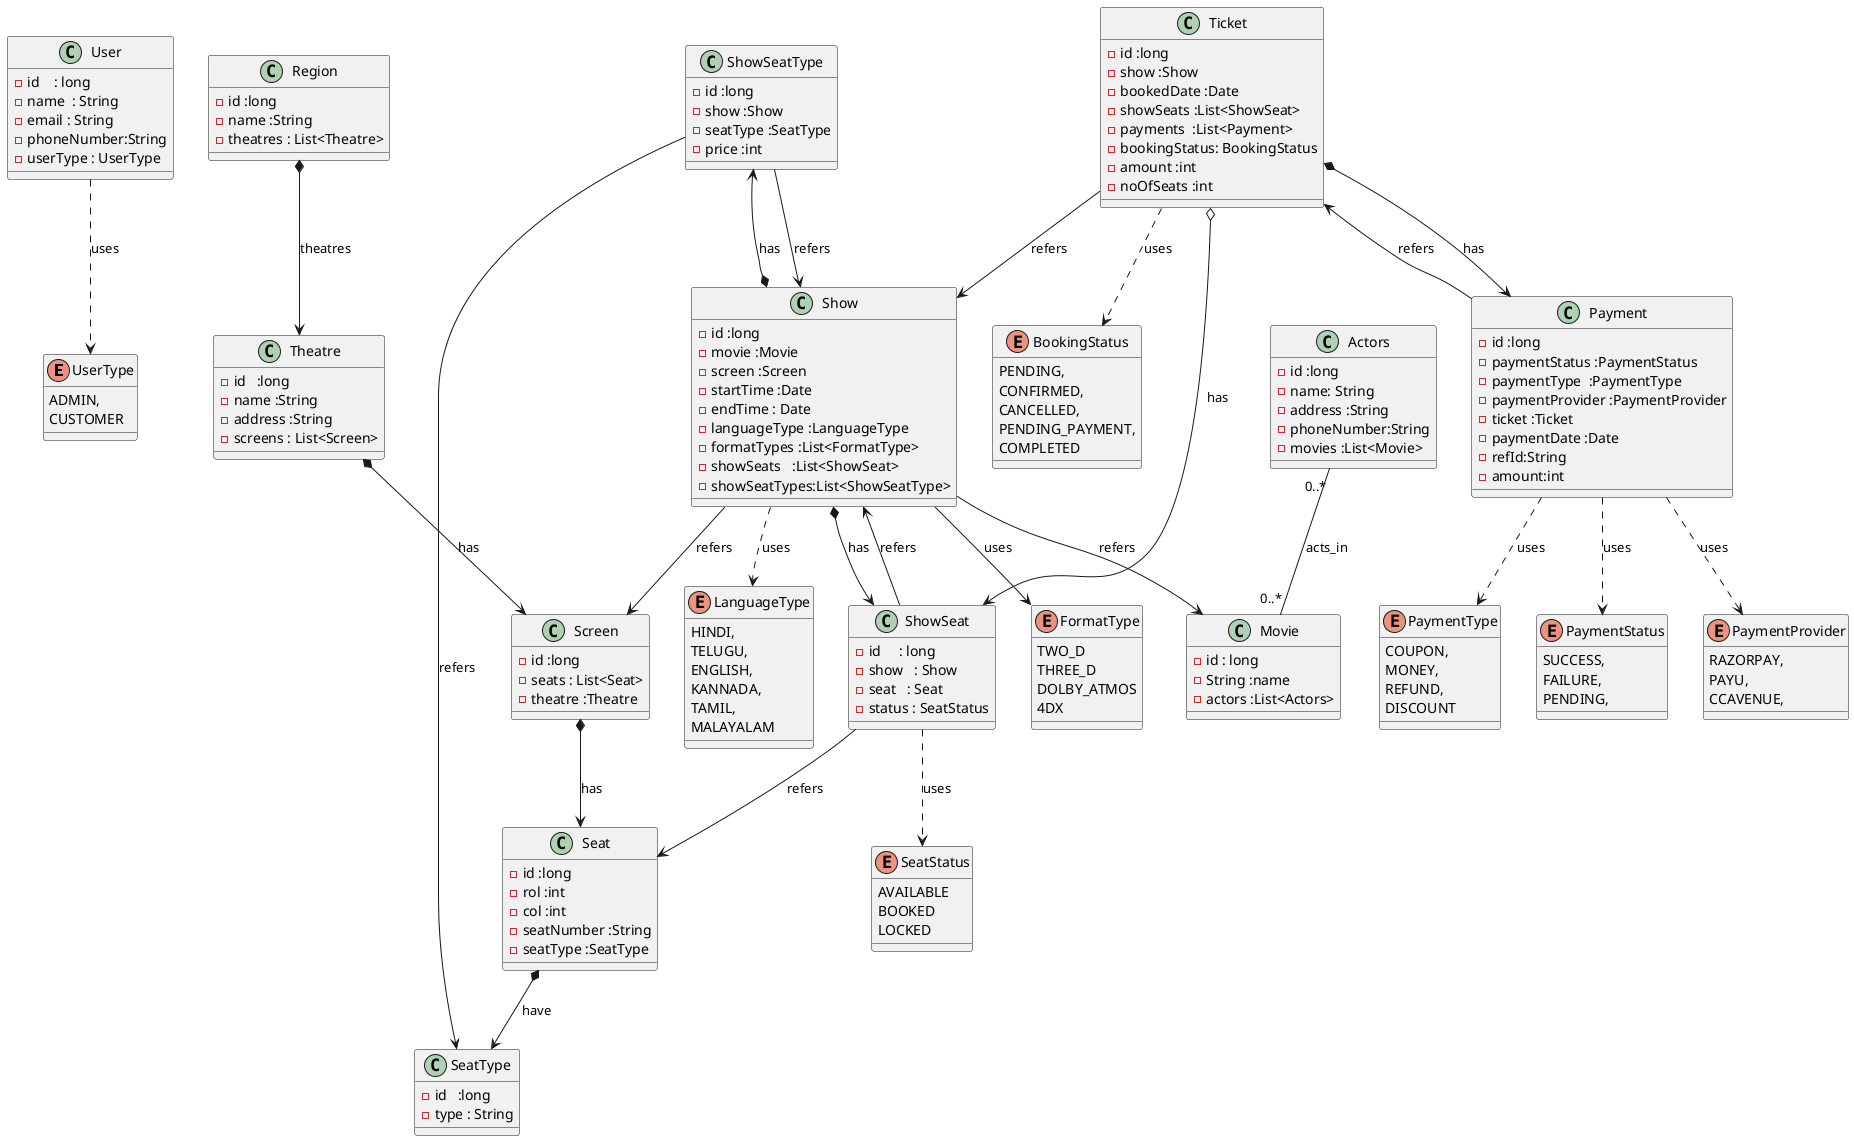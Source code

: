 @startuml

enum UserType {
 ADMIN,
 CUSTOMER
}

class User {
   -id    : long
   -name  : String
   -email : String
   -phoneNumber:String
   -userType : UserType
}

' dependency
User ..> UserType : uses


class Region {
   -id :long
   -name :String
   -theatres : List<Theatre>
}

' composition
Region *--> Theatre :theatres

class Theatre  {
  -id   :long
  -name :String
  -address :String
  -screens : List<Screen>
}

' composition
Theatre *--> Screen :has

class Screen {
   -id :long
   -seats : List<Seat>
   -theatre :Theatre
}

' composition
Screen *--> Seat :has

class Seat {
  -id :long
  -rol :int
  -col :int
  -seatNumber :String
  -seatType :SeatType
}

' composition
Seat *--> SeatType :have

class Actors {
   -id :long
   -name: String
   -address :String
   -phoneNumber:String
   -movies :List<Movie>
}
Actors "0..*" -- "0..*" Movie : acts_in

enum FormatType {
 TWO_D
 THREE_D
 DOLBY_ATMOS
 4DX
}

enum LanguageType{
  HINDI,
  TELUGU,
  ENGLISH,
  KANNADA,
  TAMIL,
  MALAYALAM
}
class Movie {
  -id : long
  -String :name
  -actors :List<Actors>
}

class Show {
 -id :long
 -movie :Movie
 -screen :Screen
 -startTime :Date
 -endTime : Date
 -languageType :LanguageType
 -formatTypes :List<FormatType>
 -showSeats   :List<ShowSeat>
 -showSeatTypes:List<ShowSeatType>
}

' Association
Show --> Movie :refers
Show --> Screen : refers

' Composition
Show *--> ShowSeat :has
Show *--> ShowSeatType :has

' Dependency
Show ..> LanguageType : uses
Show --> FormatType   :uses


enum SeatStatus {
   AVAILABLE
   BOOKED
   LOCKED
}
class ShowSeat {
-id     : long
-show   : Show
-seat   : Seat
-status : SeatStatus
}

' Association
ShowSeat --> Show : refers
ShowSeat --> Seat   :refers

' Dependency
ShowSeat ..> SeatStatus :uses

class SeatType {
 -id   :long
 -type : String
}

class ShowSeatType {
 -id :long
 -show :Show
 -seatType :SeatType
 -price :int
}

' Association
ShowSeatType --> Show :refers
ShowSeatType --> SeatType :refers

enum BookingStatus {
    PENDING,
    CONFIRMED,
    CANCELLED,
    PENDING_PAYMENT,
    COMPLETED
}
class Ticket {
-id :long
-show :Show
-bookedDate :Date
-showSeats :List<ShowSeat>
-payments  :List<Payment>
-bookingStatus: BookingStatus
-amount :int
-noOfSeats :int
}
' Association
Ticket --> Show :refers

' Aggregation
Ticket o--> ShowSeat :has

' Composition
Ticket *--> Payment : has

' Dependency
Ticket ..> BookingStatus :uses


enum PaymentProvider  {
    RAZORPAY,
    PAYU,
    CCAVENUE,
}

enum PaymentType {
  COUPON,
  MONEY,
  REFUND,
  DISCOUNT
}

enum PaymentStatus {
    SUCCESS,
    FAILURE,
    PENDING,
}

class Payment {
 -id :long
 -paymentStatus :PaymentStatus
 -paymentType  :PaymentType
 -paymentProvider :PaymentProvider
 -ticket :Ticket
 -paymentDate :Date
 -refId:String
 -amount:int
}

' Dependency
Payment ..> PaymentStatus :uses
Payment ..> PaymentType :uses
Payment ..> PaymentProvider :uses

' Association
Payment --> Ticket : refers


@enduml